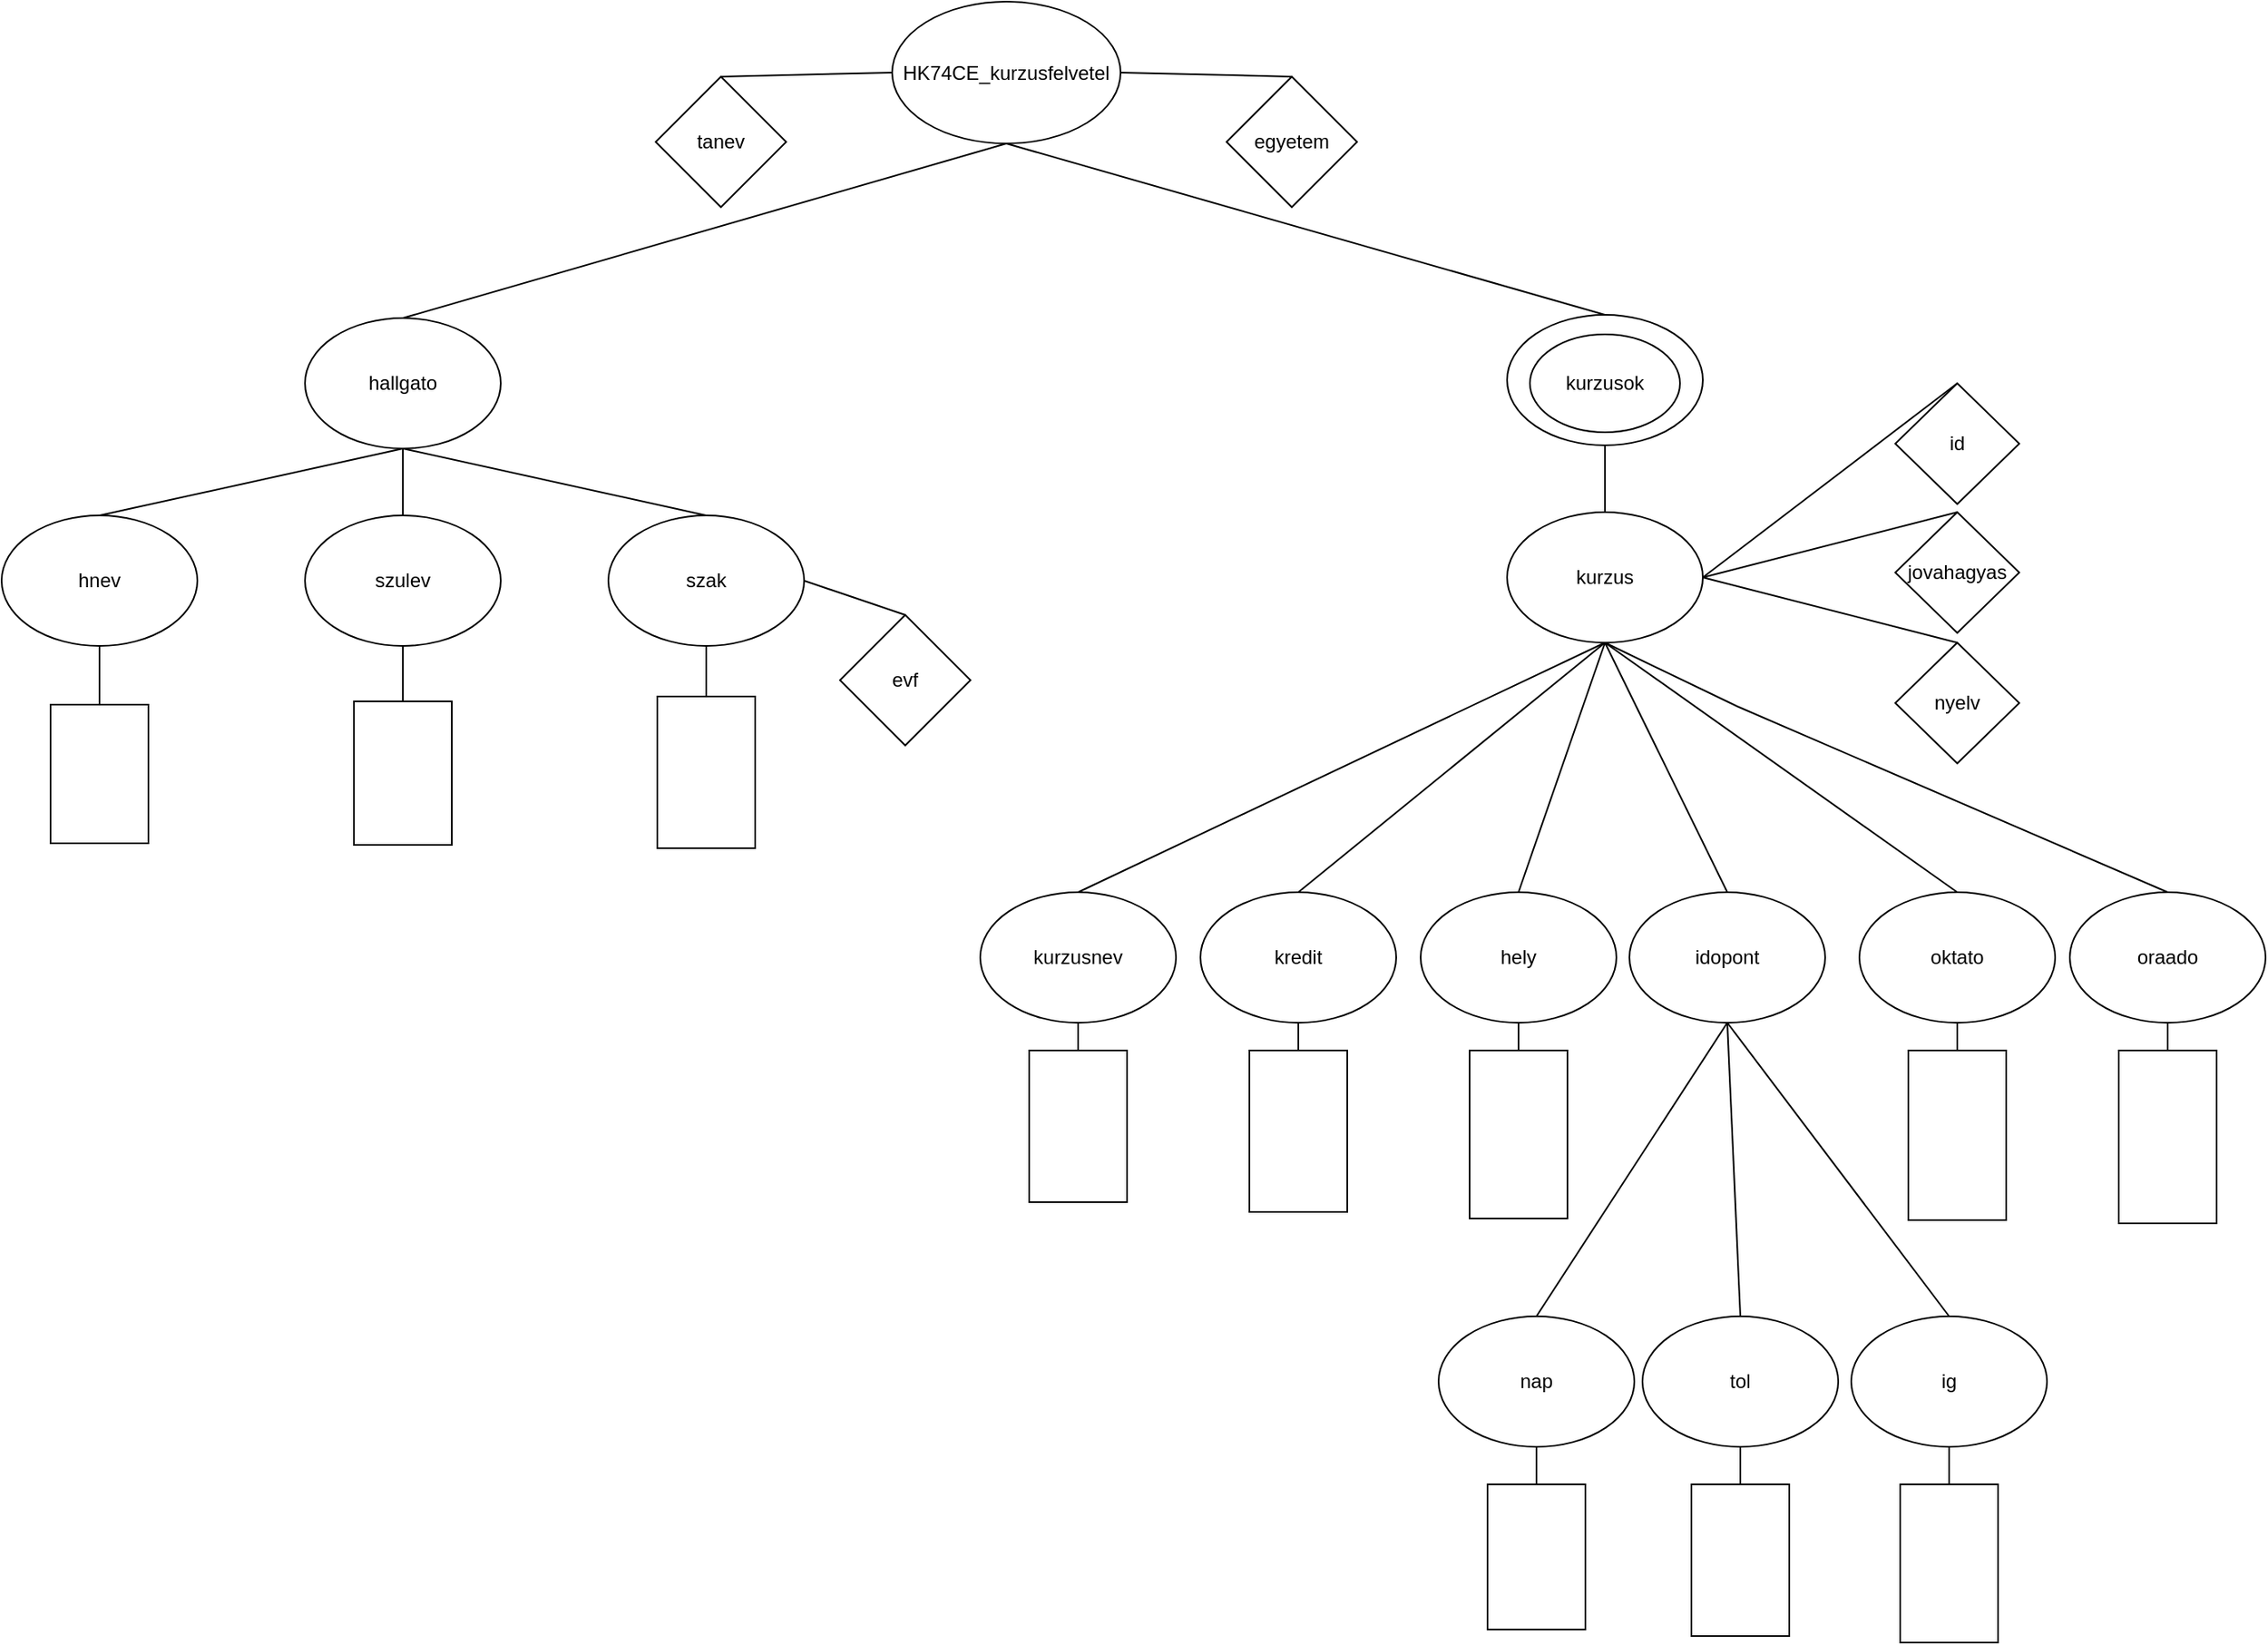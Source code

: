 <mxfile version="24.7.17">
  <diagram name="1 oldal" id="cGyV09q6jxmUnmI_RBBh">
    <mxGraphModel dx="2541" dy="1380" grid="0" gridSize="10" guides="1" tooltips="1" connect="1" arrows="1" fold="1" page="0" pageScale="1" pageWidth="827" pageHeight="1169" math="0" shadow="0">
      <root>
        <mxCell id="0" />
        <mxCell id="1" parent="0" />
        <mxCell id="xchN18u1mwb7n10hqf7t-1" value="HK74CE_kurzusfelvetel" style="ellipse;whiteSpace=wrap;html=1;" parent="1" vertex="1">
          <mxGeometry x="456" y="-62" width="140" height="87" as="geometry" />
        </mxCell>
        <mxCell id="xchN18u1mwb7n10hqf7t-2" value="" style="ellipse;whiteSpace=wrap;html=1;" parent="1" vertex="1">
          <mxGeometry x="833" y="130" width="120" height="80" as="geometry" />
        </mxCell>
        <mxCell id="xchN18u1mwb7n10hqf7t-3" value="hallgato" style="ellipse;whiteSpace=wrap;html=1;" parent="1" vertex="1">
          <mxGeometry x="96" y="132" width="120" height="80" as="geometry" />
        </mxCell>
        <mxCell id="xchN18u1mwb7n10hqf7t-4" value="" style="endArrow=none;html=1;rounded=0;fontSize=12;startSize=8;endSize=8;curved=1;entryX=0.5;entryY=1;entryDx=0;entryDy=0;exitX=0.5;exitY=0;exitDx=0;exitDy=0;" parent="1" source="xchN18u1mwb7n10hqf7t-3" target="xchN18u1mwb7n10hqf7t-1" edge="1">
          <mxGeometry width="50" height="50" relative="1" as="geometry">
            <mxPoint x="389" y="124" as="sourcePoint" />
            <mxPoint x="588" y="151" as="targetPoint" />
          </mxGeometry>
        </mxCell>
        <mxCell id="xchN18u1mwb7n10hqf7t-5" value="" style="endArrow=none;html=1;rounded=0;fontSize=12;startSize=8;endSize=8;curved=1;entryX=0.5;entryY=1;entryDx=0;entryDy=0;exitX=0.5;exitY=0;exitDx=0;exitDy=0;" parent="1" source="xchN18u1mwb7n10hqf7t-2" target="xchN18u1mwb7n10hqf7t-1" edge="1">
          <mxGeometry width="50" height="50" relative="1" as="geometry">
            <mxPoint x="238" y="236" as="sourcePoint" />
            <mxPoint x="288" y="186" as="targetPoint" />
          </mxGeometry>
        </mxCell>
        <mxCell id="xchN18u1mwb7n10hqf7t-6" value="kurzusok" style="ellipse;whiteSpace=wrap;html=1;" parent="1" vertex="1">
          <mxGeometry x="847" y="142" width="92" height="60" as="geometry" />
        </mxCell>
        <mxCell id="wtEqlhU7_BVd7RjTIUPR-1" value="egyetem" style="rhombus;whiteSpace=wrap;html=1;" vertex="1" parent="1">
          <mxGeometry x="661" y="-16" width="80" height="80" as="geometry" />
        </mxCell>
        <mxCell id="wtEqlhU7_BVd7RjTIUPR-2" value="tanev" style="rhombus;whiteSpace=wrap;html=1;" vertex="1" parent="1">
          <mxGeometry x="311" y="-16" width="80" height="80" as="geometry" />
        </mxCell>
        <mxCell id="wtEqlhU7_BVd7RjTIUPR-3" value="" style="endArrow=none;html=1;rounded=0;entryX=0.5;entryY=0;entryDx=0;entryDy=0;exitX=0;exitY=0.5;exitDx=0;exitDy=0;" edge="1" parent="1" source="xchN18u1mwb7n10hqf7t-1" target="wtEqlhU7_BVd7RjTIUPR-2">
          <mxGeometry width="50" height="50" relative="1" as="geometry">
            <mxPoint x="666" y="285" as="sourcePoint" />
            <mxPoint x="343" y="-62" as="targetPoint" />
          </mxGeometry>
        </mxCell>
        <mxCell id="wtEqlhU7_BVd7RjTIUPR-4" value="" style="endArrow=none;html=1;rounded=0;entryX=1;entryY=0.5;entryDx=0;entryDy=0;exitX=0.5;exitY=0;exitDx=0;exitDy=0;" edge="1" parent="1" source="wtEqlhU7_BVd7RjTIUPR-1" target="xchN18u1mwb7n10hqf7t-1">
          <mxGeometry width="50" height="50" relative="1" as="geometry">
            <mxPoint x="666" y="285" as="sourcePoint" />
            <mxPoint x="716" y="235" as="targetPoint" />
          </mxGeometry>
        </mxCell>
        <mxCell id="wtEqlhU7_BVd7RjTIUPR-6" value="szak" style="ellipse;whiteSpace=wrap;html=1;" vertex="1" parent="1">
          <mxGeometry x="282" y="253" width="120" height="80" as="geometry" />
        </mxCell>
        <mxCell id="wtEqlhU7_BVd7RjTIUPR-7" value="szulev" style="ellipse;whiteSpace=wrap;html=1;" vertex="1" parent="1">
          <mxGeometry x="96" y="253" width="120" height="80" as="geometry" />
        </mxCell>
        <mxCell id="wtEqlhU7_BVd7RjTIUPR-8" value="hnev" style="ellipse;whiteSpace=wrap;html=1;" vertex="1" parent="1">
          <mxGeometry x="-90" y="253" width="120" height="80" as="geometry" />
        </mxCell>
        <mxCell id="wtEqlhU7_BVd7RjTIUPR-9" value="" style="endArrow=none;html=1;rounded=0;exitX=0.5;exitY=0;exitDx=0;exitDy=0;entryX=0.5;entryY=1;entryDx=0;entryDy=0;" edge="1" parent="1" source="wtEqlhU7_BVd7RjTIUPR-8" target="xchN18u1mwb7n10hqf7t-3">
          <mxGeometry width="50" height="50" relative="1" as="geometry">
            <mxPoint x="433" y="293" as="sourcePoint" />
            <mxPoint x="483" y="243" as="targetPoint" />
          </mxGeometry>
        </mxCell>
        <mxCell id="wtEqlhU7_BVd7RjTIUPR-10" value="" style="endArrow=none;html=1;rounded=0;entryX=0.5;entryY=1;entryDx=0;entryDy=0;" edge="1" parent="1" source="wtEqlhU7_BVd7RjTIUPR-7" target="xchN18u1mwb7n10hqf7t-3">
          <mxGeometry width="50" height="50" relative="1" as="geometry">
            <mxPoint x="433" y="293" as="sourcePoint" />
            <mxPoint x="483" y="243" as="targetPoint" />
          </mxGeometry>
        </mxCell>
        <mxCell id="wtEqlhU7_BVd7RjTIUPR-11" value="" style="endArrow=none;html=1;rounded=0;entryX=0.5;entryY=1;entryDx=0;entryDy=0;exitX=0.5;exitY=0;exitDx=0;exitDy=0;" edge="1" parent="1" source="wtEqlhU7_BVd7RjTIUPR-6" target="xchN18u1mwb7n10hqf7t-3">
          <mxGeometry width="50" height="50" relative="1" as="geometry">
            <mxPoint x="433" y="293" as="sourcePoint" />
            <mxPoint x="483" y="243" as="targetPoint" />
          </mxGeometry>
        </mxCell>
        <mxCell id="wtEqlhU7_BVd7RjTIUPR-12" value="evf" style="rhombus;whiteSpace=wrap;html=1;" vertex="1" parent="1">
          <mxGeometry x="424" y="314" width="80" height="80" as="geometry" />
        </mxCell>
        <mxCell id="wtEqlhU7_BVd7RjTIUPR-13" value="" style="endArrow=none;html=1;rounded=0;entryX=1;entryY=0.5;entryDx=0;entryDy=0;exitX=0.5;exitY=0;exitDx=0;exitDy=0;" edge="1" parent="1" source="wtEqlhU7_BVd7RjTIUPR-12" target="wtEqlhU7_BVd7RjTIUPR-6">
          <mxGeometry width="50" height="50" relative="1" as="geometry">
            <mxPoint x="433" y="293" as="sourcePoint" />
            <mxPoint x="483" y="243" as="targetPoint" />
          </mxGeometry>
        </mxCell>
        <mxCell id="wtEqlhU7_BVd7RjTIUPR-14" value="" style="rounded=0;whiteSpace=wrap;html=1;rotation=-90;" vertex="1" parent="1">
          <mxGeometry x="295.5" y="380.5" width="93" height="60" as="geometry" />
        </mxCell>
        <mxCell id="wtEqlhU7_BVd7RjTIUPR-15" value="" style="rounded=0;whiteSpace=wrap;html=1;rotation=-90;" vertex="1" parent="1">
          <mxGeometry x="112" y="381" width="88" height="60" as="geometry" />
        </mxCell>
        <mxCell id="wtEqlhU7_BVd7RjTIUPR-16" value="" style="rounded=0;whiteSpace=wrap;html=1;rotation=-90;" vertex="1" parent="1">
          <mxGeometry x="-72.5" y="381.5" width="85" height="60" as="geometry" />
        </mxCell>
        <mxCell id="wtEqlhU7_BVd7RjTIUPR-17" value="" style="endArrow=none;html=1;rounded=0;entryX=0.5;entryY=1;entryDx=0;entryDy=0;exitX=1;exitY=0.5;exitDx=0;exitDy=0;" edge="1" parent="1" source="wtEqlhU7_BVd7RjTIUPR-16" target="wtEqlhU7_BVd7RjTIUPR-8">
          <mxGeometry width="50" height="50" relative="1" as="geometry">
            <mxPoint x="433" y="293" as="sourcePoint" />
            <mxPoint x="483" y="243" as="targetPoint" />
          </mxGeometry>
        </mxCell>
        <mxCell id="wtEqlhU7_BVd7RjTIUPR-18" value="" style="endArrow=none;html=1;rounded=0;entryX=0.5;entryY=1;entryDx=0;entryDy=0;exitX=1;exitY=0.5;exitDx=0;exitDy=0;" edge="1" parent="1" source="wtEqlhU7_BVd7RjTIUPR-15" target="wtEqlhU7_BVd7RjTIUPR-7">
          <mxGeometry width="50" height="50" relative="1" as="geometry">
            <mxPoint x="433" y="293" as="sourcePoint" />
            <mxPoint x="483" y="243" as="targetPoint" />
          </mxGeometry>
        </mxCell>
        <mxCell id="wtEqlhU7_BVd7RjTIUPR-19" value="" style="endArrow=none;html=1;rounded=0;entryX=0.5;entryY=1;entryDx=0;entryDy=0;exitX=1;exitY=0.5;exitDx=0;exitDy=0;" edge="1" parent="1" source="wtEqlhU7_BVd7RjTIUPR-14" target="wtEqlhU7_BVd7RjTIUPR-6">
          <mxGeometry width="50" height="50" relative="1" as="geometry">
            <mxPoint x="433" y="293" as="sourcePoint" />
            <mxPoint x="483" y="243" as="targetPoint" />
          </mxGeometry>
        </mxCell>
        <mxCell id="wtEqlhU7_BVd7RjTIUPR-20" value="" style="endArrow=none;html=1;rounded=0;entryX=0.5;entryY=1;entryDx=0;entryDy=0;exitX=0.5;exitY=0;exitDx=0;exitDy=0;" edge="1" parent="1" source="wtEqlhU7_BVd7RjTIUPR-21" target="xchN18u1mwb7n10hqf7t-2">
          <mxGeometry width="50" height="50" relative="1" as="geometry">
            <mxPoint x="895" y="257" as="sourcePoint" />
            <mxPoint x="556" y="281" as="targetPoint" />
          </mxGeometry>
        </mxCell>
        <mxCell id="wtEqlhU7_BVd7RjTIUPR-21" value="kurzus" style="ellipse;whiteSpace=wrap;html=1;" vertex="1" parent="1">
          <mxGeometry x="833" y="251" width="120" height="80" as="geometry" />
        </mxCell>
        <mxCell id="wtEqlhU7_BVd7RjTIUPR-23" value="oktato" style="ellipse;whiteSpace=wrap;html=1;" vertex="1" parent="1">
          <mxGeometry x="1049" y="484" width="120" height="80" as="geometry" />
        </mxCell>
        <mxCell id="wtEqlhU7_BVd7RjTIUPR-24" value="idopont" style="ellipse;whiteSpace=wrap;html=1;" vertex="1" parent="1">
          <mxGeometry x="908" y="484" width="120" height="80" as="geometry" />
        </mxCell>
        <mxCell id="wtEqlhU7_BVd7RjTIUPR-25" value="hely" style="ellipse;whiteSpace=wrap;html=1;" vertex="1" parent="1">
          <mxGeometry x="780" y="484" width="120" height="80" as="geometry" />
        </mxCell>
        <mxCell id="wtEqlhU7_BVd7RjTIUPR-26" value="kredit" style="ellipse;whiteSpace=wrap;html=1;" vertex="1" parent="1">
          <mxGeometry x="645" y="484" width="120" height="80" as="geometry" />
        </mxCell>
        <mxCell id="wtEqlhU7_BVd7RjTIUPR-27" value="kurzusnev" style="ellipse;whiteSpace=wrap;html=1;" vertex="1" parent="1">
          <mxGeometry x="510" y="484" width="120" height="80" as="geometry" />
        </mxCell>
        <mxCell id="wtEqlhU7_BVd7RjTIUPR-28" value="" style="endArrow=none;html=1;rounded=0;entryX=0.5;entryY=1;entryDx=0;entryDy=0;exitX=0.5;exitY=0;exitDx=0;exitDy=0;" edge="1" parent="1" source="wtEqlhU7_BVd7RjTIUPR-27" target="wtEqlhU7_BVd7RjTIUPR-21">
          <mxGeometry width="50" height="50" relative="1" as="geometry">
            <mxPoint x="506" y="331" as="sourcePoint" />
            <mxPoint x="556" y="281" as="targetPoint" />
          </mxGeometry>
        </mxCell>
        <mxCell id="wtEqlhU7_BVd7RjTIUPR-29" value="" style="endArrow=none;html=1;rounded=0;entryX=0.5;entryY=1;entryDx=0;entryDy=0;exitX=0.5;exitY=0;exitDx=0;exitDy=0;" edge="1" parent="1" source="wtEqlhU7_BVd7RjTIUPR-26" target="wtEqlhU7_BVd7RjTIUPR-21">
          <mxGeometry width="50" height="50" relative="1" as="geometry">
            <mxPoint x="506" y="331" as="sourcePoint" />
            <mxPoint x="556" y="281" as="targetPoint" />
          </mxGeometry>
        </mxCell>
        <mxCell id="wtEqlhU7_BVd7RjTIUPR-30" value="" style="endArrow=none;html=1;rounded=0;entryX=0.5;entryY=1;entryDx=0;entryDy=0;exitX=0.5;exitY=0;exitDx=0;exitDy=0;" edge="1" parent="1" source="wtEqlhU7_BVd7RjTIUPR-25" target="wtEqlhU7_BVd7RjTIUPR-21">
          <mxGeometry width="50" height="50" relative="1" as="geometry">
            <mxPoint x="506" y="331" as="sourcePoint" />
            <mxPoint x="556" y="281" as="targetPoint" />
          </mxGeometry>
        </mxCell>
        <mxCell id="wtEqlhU7_BVd7RjTIUPR-31" value="" style="endArrow=none;html=1;rounded=0;entryX=0.5;entryY=0;entryDx=0;entryDy=0;exitX=0.5;exitY=1;exitDx=0;exitDy=0;" edge="1" parent="1" source="wtEqlhU7_BVd7RjTIUPR-21" target="wtEqlhU7_BVd7RjTIUPR-24">
          <mxGeometry width="50" height="50" relative="1" as="geometry">
            <mxPoint x="506" y="331" as="sourcePoint" />
            <mxPoint x="556" y="281" as="targetPoint" />
          </mxGeometry>
        </mxCell>
        <mxCell id="wtEqlhU7_BVd7RjTIUPR-32" value="" style="endArrow=none;html=1;rounded=0;entryX=0.5;entryY=0;entryDx=0;entryDy=0;exitX=0.5;exitY=1;exitDx=0;exitDy=0;" edge="1" parent="1" source="wtEqlhU7_BVd7RjTIUPR-21" target="wtEqlhU7_BVd7RjTIUPR-23">
          <mxGeometry width="50" height="50" relative="1" as="geometry">
            <mxPoint x="506" y="331" as="sourcePoint" />
            <mxPoint x="556" y="281" as="targetPoint" />
          </mxGeometry>
        </mxCell>
        <mxCell id="wtEqlhU7_BVd7RjTIUPR-33" value="oraado" style="ellipse;whiteSpace=wrap;html=1;" vertex="1" parent="1">
          <mxGeometry x="1178" y="484" width="120" height="80" as="geometry" />
        </mxCell>
        <mxCell id="wtEqlhU7_BVd7RjTIUPR-34" value="" style="endArrow=none;html=1;rounded=0;entryX=0.5;entryY=0;entryDx=0;entryDy=0;exitX=0.5;exitY=1;exitDx=0;exitDy=0;" edge="1" parent="1" source="wtEqlhU7_BVd7RjTIUPR-21" target="wtEqlhU7_BVd7RjTIUPR-33">
          <mxGeometry width="50" height="50" relative="1" as="geometry">
            <mxPoint x="506" y="331" as="sourcePoint" />
            <mxPoint x="556" y="281" as="targetPoint" />
            <Array as="points">
              <mxPoint x="974" y="370" />
            </Array>
          </mxGeometry>
        </mxCell>
        <mxCell id="wtEqlhU7_BVd7RjTIUPR-39" value="jovahagyas" style="rhombus;whiteSpace=wrap;html=1;" vertex="1" parent="1">
          <mxGeometry x="1071" y="251" width="76" height="74" as="geometry" />
        </mxCell>
        <mxCell id="wtEqlhU7_BVd7RjTIUPR-40" value="" style="endArrow=none;html=1;rounded=0;entryX=0.5;entryY=0;entryDx=0;entryDy=0;exitX=1;exitY=0.5;exitDx=0;exitDy=0;" edge="1" parent="1" source="wtEqlhU7_BVd7RjTIUPR-21" target="wtEqlhU7_BVd7RjTIUPR-42">
          <mxGeometry width="50" height="50" relative="1" as="geometry">
            <mxPoint x="538" y="331" as="sourcePoint" />
            <mxPoint x="588" y="281" as="targetPoint" />
          </mxGeometry>
        </mxCell>
        <mxCell id="wtEqlhU7_BVd7RjTIUPR-41" value="nyelv" style="rhombus;whiteSpace=wrap;html=1;" vertex="1" parent="1">
          <mxGeometry x="1071" y="331" width="76" height="74" as="geometry" />
        </mxCell>
        <mxCell id="wtEqlhU7_BVd7RjTIUPR-42" value="id" style="rhombus;whiteSpace=wrap;html=1;" vertex="1" parent="1">
          <mxGeometry x="1071" y="172" width="76" height="74" as="geometry" />
        </mxCell>
        <mxCell id="wtEqlhU7_BVd7RjTIUPR-43" value="" style="endArrow=none;html=1;rounded=0;entryX=0.5;entryY=0;entryDx=0;entryDy=0;exitX=1;exitY=0.5;exitDx=0;exitDy=0;" edge="1" parent="1" source="wtEqlhU7_BVd7RjTIUPR-21" target="wtEqlhU7_BVd7RjTIUPR-39">
          <mxGeometry width="50" height="50" relative="1" as="geometry">
            <mxPoint x="538" y="331" as="sourcePoint" />
            <mxPoint x="588" y="281" as="targetPoint" />
          </mxGeometry>
        </mxCell>
        <mxCell id="wtEqlhU7_BVd7RjTIUPR-44" value="" style="endArrow=none;html=1;rounded=0;entryX=0.5;entryY=0;entryDx=0;entryDy=0;exitX=1;exitY=0.5;exitDx=0;exitDy=0;" edge="1" parent="1" source="wtEqlhU7_BVd7RjTIUPR-21" target="wtEqlhU7_BVd7RjTIUPR-41">
          <mxGeometry width="50" height="50" relative="1" as="geometry">
            <mxPoint x="538" y="331" as="sourcePoint" />
            <mxPoint x="588" y="281" as="targetPoint" />
          </mxGeometry>
        </mxCell>
        <mxCell id="wtEqlhU7_BVd7RjTIUPR-45" value="" style="rounded=0;whiteSpace=wrap;html=1;rotation=-90;" vertex="1" parent="1">
          <mxGeometry x="523.5" y="597.5" width="93" height="60" as="geometry" />
        </mxCell>
        <mxCell id="wtEqlhU7_BVd7RjTIUPR-46" value="" style="rounded=0;whiteSpace=wrap;html=1;rotation=-90;" vertex="1" parent="1">
          <mxGeometry x="788.5" y="602.5" width="103" height="60" as="geometry" />
        </mxCell>
        <mxCell id="wtEqlhU7_BVd7RjTIUPR-47" value="" style="rounded=0;whiteSpace=wrap;html=1;rotation=-90;" vertex="1" parent="1">
          <mxGeometry x="1057" y="603" width="104" height="60" as="geometry" />
        </mxCell>
        <mxCell id="wtEqlhU7_BVd7RjTIUPR-48" value="" style="rounded=0;whiteSpace=wrap;html=1;rotation=-90;" vertex="1" parent="1">
          <mxGeometry x="655.5" y="600.5" width="99" height="60" as="geometry" />
        </mxCell>
        <mxCell id="wtEqlhU7_BVd7RjTIUPR-49" value="" style="rounded=0;whiteSpace=wrap;html=1;rotation=-90;" vertex="1" parent="1">
          <mxGeometry x="1185" y="604" width="106" height="60" as="geometry" />
        </mxCell>
        <mxCell id="wtEqlhU7_BVd7RjTIUPR-50" value="" style="endArrow=none;html=1;rounded=0;entryX=0.5;entryY=1;entryDx=0;entryDy=0;exitX=1;exitY=0.5;exitDx=0;exitDy=0;" edge="1" parent="1" source="wtEqlhU7_BVd7RjTIUPR-45" target="wtEqlhU7_BVd7RjTIUPR-27">
          <mxGeometry width="50" height="50" relative="1" as="geometry">
            <mxPoint x="538" y="695" as="sourcePoint" />
            <mxPoint x="588" y="645" as="targetPoint" />
          </mxGeometry>
        </mxCell>
        <mxCell id="wtEqlhU7_BVd7RjTIUPR-52" value="" style="endArrow=none;html=1;rounded=0;entryX=0.5;entryY=1;entryDx=0;entryDy=0;exitX=1;exitY=0.5;exitDx=0;exitDy=0;" edge="1" parent="1" source="wtEqlhU7_BVd7RjTIUPR-48" target="wtEqlhU7_BVd7RjTIUPR-26">
          <mxGeometry width="50" height="50" relative="1" as="geometry">
            <mxPoint x="538" y="695" as="sourcePoint" />
            <mxPoint x="588" y="645" as="targetPoint" />
          </mxGeometry>
        </mxCell>
        <mxCell id="wtEqlhU7_BVd7RjTIUPR-53" value="" style="endArrow=none;html=1;rounded=0;entryX=0.5;entryY=1;entryDx=0;entryDy=0;exitX=1;exitY=0.5;exitDx=0;exitDy=0;" edge="1" parent="1" source="wtEqlhU7_BVd7RjTIUPR-46" target="wtEqlhU7_BVd7RjTIUPR-25">
          <mxGeometry width="50" height="50" relative="1" as="geometry">
            <mxPoint x="538" y="695" as="sourcePoint" />
            <mxPoint x="588" y="645" as="targetPoint" />
          </mxGeometry>
        </mxCell>
        <mxCell id="wtEqlhU7_BVd7RjTIUPR-54" value="" style="endArrow=none;html=1;rounded=0;entryX=0.5;entryY=1;entryDx=0;entryDy=0;exitX=1;exitY=0.5;exitDx=0;exitDy=0;" edge="1" parent="1" source="wtEqlhU7_BVd7RjTIUPR-47" target="wtEqlhU7_BVd7RjTIUPR-23">
          <mxGeometry width="50" height="50" relative="1" as="geometry">
            <mxPoint x="538" y="695" as="sourcePoint" />
            <mxPoint x="588" y="645" as="targetPoint" />
          </mxGeometry>
        </mxCell>
        <mxCell id="wtEqlhU7_BVd7RjTIUPR-55" value="" style="endArrow=none;html=1;rounded=0;entryX=0.5;entryY=1;entryDx=0;entryDy=0;exitX=1;exitY=0.5;exitDx=0;exitDy=0;" edge="1" parent="1" source="wtEqlhU7_BVd7RjTIUPR-49" target="wtEqlhU7_BVd7RjTIUPR-33">
          <mxGeometry width="50" height="50" relative="1" as="geometry">
            <mxPoint x="538" y="695" as="sourcePoint" />
            <mxPoint x="588" y="645" as="targetPoint" />
          </mxGeometry>
        </mxCell>
        <mxCell id="wtEqlhU7_BVd7RjTIUPR-56" value="ig" style="ellipse;whiteSpace=wrap;html=1;" vertex="1" parent="1">
          <mxGeometry x="1044" y="744" width="120" height="80" as="geometry" />
        </mxCell>
        <mxCell id="wtEqlhU7_BVd7RjTIUPR-57" value="tol" style="ellipse;whiteSpace=wrap;html=1;" vertex="1" parent="1">
          <mxGeometry x="916" y="744" width="120" height="80" as="geometry" />
        </mxCell>
        <mxCell id="wtEqlhU7_BVd7RjTIUPR-58" value="nap" style="ellipse;whiteSpace=wrap;html=1;" vertex="1" parent="1">
          <mxGeometry x="791" y="744" width="120" height="80" as="geometry" />
        </mxCell>
        <mxCell id="wtEqlhU7_BVd7RjTIUPR-59" value="" style="endArrow=none;html=1;rounded=0;entryX=0.5;entryY=1;entryDx=0;entryDy=0;exitX=0.5;exitY=0;exitDx=0;exitDy=0;" edge="1" parent="1" source="wtEqlhU7_BVd7RjTIUPR-58" target="wtEqlhU7_BVd7RjTIUPR-24">
          <mxGeometry width="50" height="50" relative="1" as="geometry">
            <mxPoint x="538" y="695" as="sourcePoint" />
            <mxPoint x="588" y="645" as="targetPoint" />
          </mxGeometry>
        </mxCell>
        <mxCell id="wtEqlhU7_BVd7RjTIUPR-60" value="" style="endArrow=none;html=1;rounded=0;entryX=0.5;entryY=1;entryDx=0;entryDy=0;exitX=0.5;exitY=0;exitDx=0;exitDy=0;" edge="1" parent="1" source="wtEqlhU7_BVd7RjTIUPR-57" target="wtEqlhU7_BVd7RjTIUPR-24">
          <mxGeometry width="50" height="50" relative="1" as="geometry">
            <mxPoint x="538" y="695" as="sourcePoint" />
            <mxPoint x="588" y="645" as="targetPoint" />
          </mxGeometry>
        </mxCell>
        <mxCell id="wtEqlhU7_BVd7RjTIUPR-61" value="" style="endArrow=none;html=1;rounded=0;entryX=0.5;entryY=1;entryDx=0;entryDy=0;exitX=0.5;exitY=0;exitDx=0;exitDy=0;" edge="1" parent="1" source="wtEqlhU7_BVd7RjTIUPR-56" target="wtEqlhU7_BVd7RjTIUPR-24">
          <mxGeometry width="50" height="50" relative="1" as="geometry">
            <mxPoint x="538" y="695" as="sourcePoint" />
            <mxPoint x="588" y="645" as="targetPoint" />
          </mxGeometry>
        </mxCell>
        <mxCell id="wtEqlhU7_BVd7RjTIUPR-62" value="" style="endArrow=none;html=1;rounded=0;entryX=0.5;entryY=1;entryDx=0;entryDy=0;exitX=1;exitY=0.5;exitDx=0;exitDy=0;" edge="1" parent="1" source="wtEqlhU7_BVd7RjTIUPR-65" target="wtEqlhU7_BVd7RjTIUPR-58">
          <mxGeometry width="50" height="50" relative="1" as="geometry">
            <mxPoint x="853" y="854" as="sourcePoint" />
            <mxPoint x="588" y="645" as="targetPoint" />
          </mxGeometry>
        </mxCell>
        <mxCell id="wtEqlhU7_BVd7RjTIUPR-63" value="" style="endArrow=none;html=1;rounded=0;entryX=0.5;entryY=1;entryDx=0;entryDy=0;exitX=1;exitY=0.5;exitDx=0;exitDy=0;" edge="1" parent="1" source="wtEqlhU7_BVd7RjTIUPR-67" target="wtEqlhU7_BVd7RjTIUPR-57">
          <mxGeometry width="50" height="50" relative="1" as="geometry">
            <mxPoint x="976" y="867" as="sourcePoint" />
            <mxPoint x="588" y="645" as="targetPoint" />
          </mxGeometry>
        </mxCell>
        <mxCell id="wtEqlhU7_BVd7RjTIUPR-64" value="" style="endArrow=none;html=1;rounded=0;entryX=0.5;entryY=1;entryDx=0;entryDy=0;exitX=1;exitY=0.5;exitDx=0;exitDy=0;" edge="1" parent="1" source="wtEqlhU7_BVd7RjTIUPR-68" target="wtEqlhU7_BVd7RjTIUPR-56">
          <mxGeometry width="50" height="50" relative="1" as="geometry">
            <mxPoint x="1104" y="867" as="sourcePoint" />
            <mxPoint x="588" y="645" as="targetPoint" />
          </mxGeometry>
        </mxCell>
        <mxCell id="wtEqlhU7_BVd7RjTIUPR-65" value="" style="rounded=0;whiteSpace=wrap;html=1;rotation=-90;" vertex="1" parent="1">
          <mxGeometry x="806.5" y="861.5" width="89" height="60" as="geometry" />
        </mxCell>
        <mxCell id="wtEqlhU7_BVd7RjTIUPR-67" value="" style="rounded=0;whiteSpace=wrap;html=1;rotation=-90;" vertex="1" parent="1">
          <mxGeometry x="929.5" y="863.5" width="93" height="60" as="geometry" />
        </mxCell>
        <mxCell id="wtEqlhU7_BVd7RjTIUPR-68" value="" style="rounded=0;whiteSpace=wrap;html=1;rotation=-90;" vertex="1" parent="1">
          <mxGeometry x="1055.5" y="865.5" width="97" height="60" as="geometry" />
        </mxCell>
      </root>
    </mxGraphModel>
  </diagram>
</mxfile>
